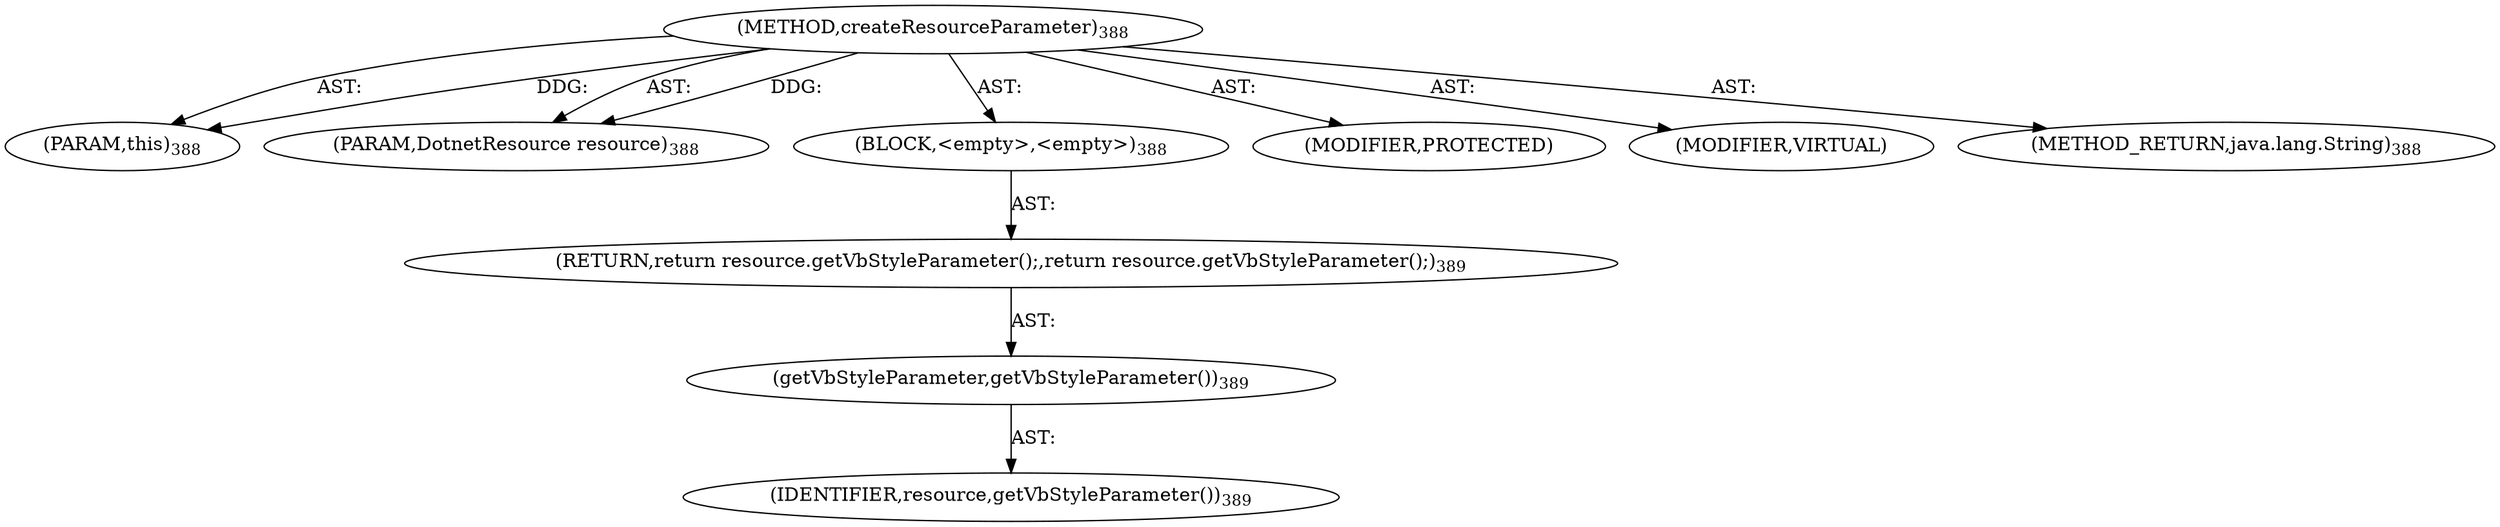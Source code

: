 digraph "createResourceParameter" {  
"111669149720" [label = <(METHOD,createResourceParameter)<SUB>388</SUB>> ]
"115964117024" [label = <(PARAM,this)<SUB>388</SUB>> ]
"115964117025" [label = <(PARAM,DotnetResource resource)<SUB>388</SUB>> ]
"25769803810" [label = <(BLOCK,&lt;empty&gt;,&lt;empty&gt;)<SUB>388</SUB>> ]
"146028888083" [label = <(RETURN,return resource.getVbStyleParameter();,return resource.getVbStyleParameter();)<SUB>389</SUB>> ]
"30064771161" [label = <(getVbStyleParameter,getVbStyleParameter())<SUB>389</SUB>> ]
"68719476793" [label = <(IDENTIFIER,resource,getVbStyleParameter())<SUB>389</SUB>> ]
"133143986230" [label = <(MODIFIER,PROTECTED)> ]
"133143986231" [label = <(MODIFIER,VIRTUAL)> ]
"128849018904" [label = <(METHOD_RETURN,java.lang.String)<SUB>388</SUB>> ]
  "111669149720" -> "115964117024"  [ label = "AST: "] 
  "111669149720" -> "115964117025"  [ label = "AST: "] 
  "111669149720" -> "25769803810"  [ label = "AST: "] 
  "111669149720" -> "133143986230"  [ label = "AST: "] 
  "111669149720" -> "133143986231"  [ label = "AST: "] 
  "111669149720" -> "128849018904"  [ label = "AST: "] 
  "25769803810" -> "146028888083"  [ label = "AST: "] 
  "146028888083" -> "30064771161"  [ label = "AST: "] 
  "30064771161" -> "68719476793"  [ label = "AST: "] 
  "111669149720" -> "115964117024"  [ label = "DDG: "] 
  "111669149720" -> "115964117025"  [ label = "DDG: "] 
}
